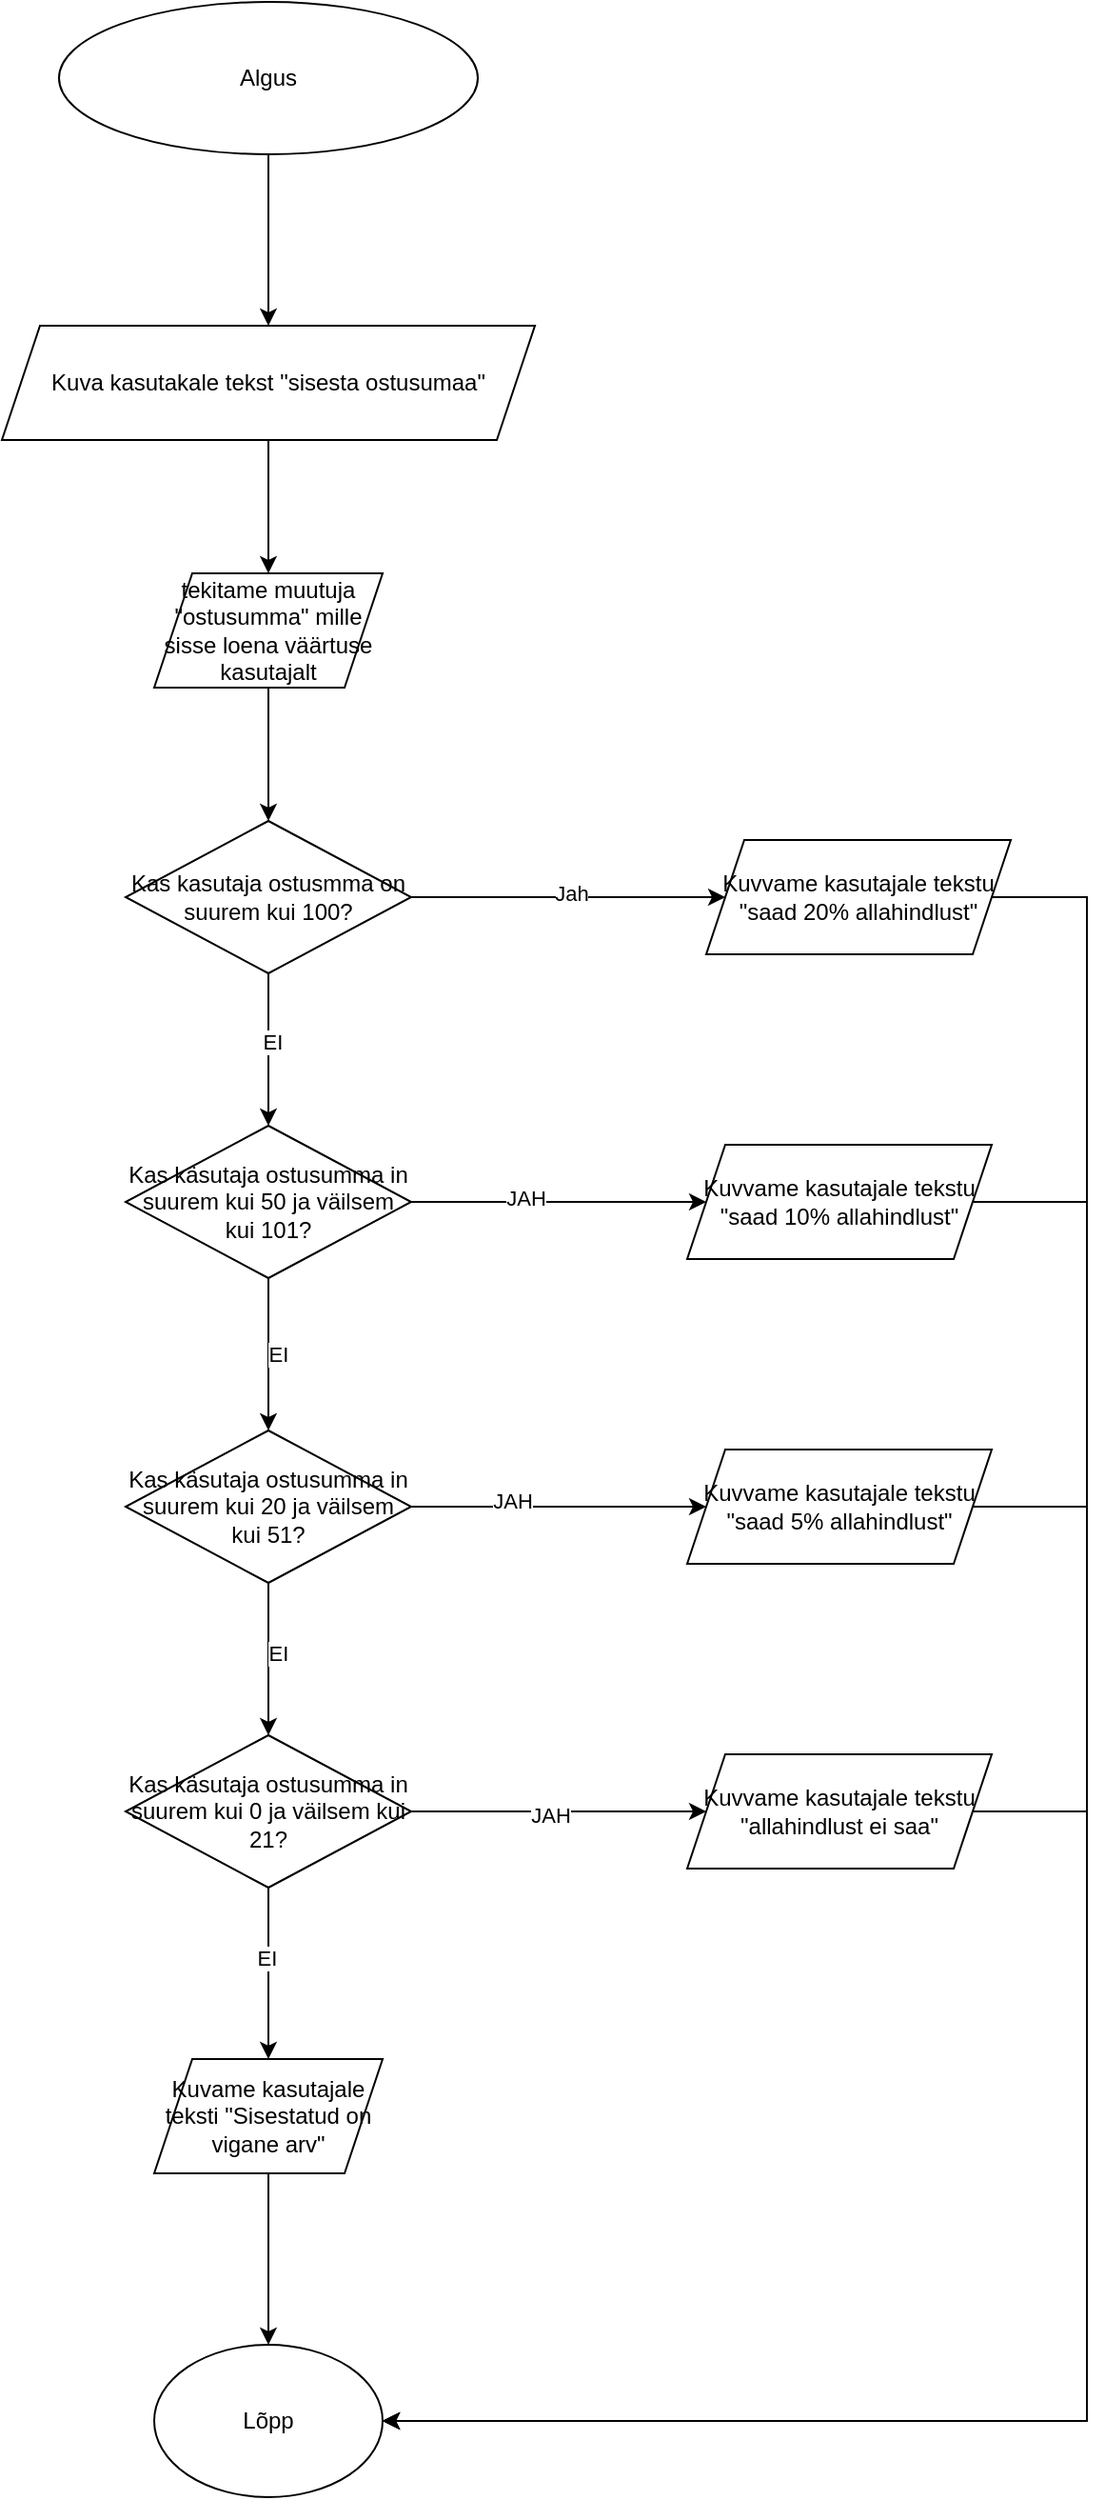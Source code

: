 <mxfile version="28.2.5">
  <diagram name="Leht-1" id="qSZ-RbzQybgsEIOBbJTV">
    <mxGraphModel dx="864" dy="566" grid="1" gridSize="10" guides="1" tooltips="1" connect="1" arrows="1" fold="1" page="1" pageScale="1" pageWidth="3300" pageHeight="4681" math="0" shadow="0">
      <root>
        <mxCell id="0" />
        <mxCell id="1" parent="0" />
        <mxCell id="o0MpBXiyI2VsHDWbYH1j-3" style="edgeStyle=orthogonalEdgeStyle;rounded=0;orthogonalLoop=1;jettySize=auto;html=1;" edge="1" parent="1" source="o0MpBXiyI2VsHDWbYH1j-1" target="o0MpBXiyI2VsHDWbYH1j-2">
          <mxGeometry relative="1" as="geometry" />
        </mxCell>
        <mxCell id="o0MpBXiyI2VsHDWbYH1j-1" value="Algus" style="ellipse;whiteSpace=wrap;html=1;" vertex="1" parent="1">
          <mxGeometry x="400" y="270" width="220" height="80" as="geometry" />
        </mxCell>
        <mxCell id="o0MpBXiyI2VsHDWbYH1j-6" style="edgeStyle=orthogonalEdgeStyle;rounded=0;orthogonalLoop=1;jettySize=auto;html=1;" edge="1" parent="1" source="o0MpBXiyI2VsHDWbYH1j-2" target="o0MpBXiyI2VsHDWbYH1j-5">
          <mxGeometry relative="1" as="geometry" />
        </mxCell>
        <mxCell id="o0MpBXiyI2VsHDWbYH1j-2" value="Kuva kasutakale tekst &quot;sisesta ostusumaa&quot;" style="shape=parallelogram;perimeter=parallelogramPerimeter;whiteSpace=wrap;html=1;fixedSize=1;" vertex="1" parent="1">
          <mxGeometry x="370" y="440" width="280" height="60" as="geometry" />
        </mxCell>
        <mxCell id="o0MpBXiyI2VsHDWbYH1j-18" style="edgeStyle=orthogonalEdgeStyle;rounded=0;orthogonalLoop=1;jettySize=auto;html=1;" edge="1" parent="1" source="o0MpBXiyI2VsHDWbYH1j-5" target="o0MpBXiyI2VsHDWbYH1j-7">
          <mxGeometry relative="1" as="geometry" />
        </mxCell>
        <mxCell id="o0MpBXiyI2VsHDWbYH1j-5" value="tekitame muutuja &quot;ostusumma&quot; mille sisse loena väärtuse kasutajalt" style="shape=parallelogram;perimeter=parallelogramPerimeter;whiteSpace=wrap;html=1;fixedSize=1;" vertex="1" parent="1">
          <mxGeometry x="450" y="570" width="120" height="60" as="geometry" />
        </mxCell>
        <mxCell id="o0MpBXiyI2VsHDWbYH1j-10" style="edgeStyle=orthogonalEdgeStyle;rounded=0;orthogonalLoop=1;jettySize=auto;html=1;" edge="1" parent="1" source="o0MpBXiyI2VsHDWbYH1j-7" target="o0MpBXiyI2VsHDWbYH1j-9">
          <mxGeometry relative="1" as="geometry" />
        </mxCell>
        <mxCell id="o0MpBXiyI2VsHDWbYH1j-11" value="Jah" style="edgeLabel;html=1;align=center;verticalAlign=middle;resizable=0;points=[];" vertex="1" connectable="0" parent="o0MpBXiyI2VsHDWbYH1j-10">
          <mxGeometry x="0.012" y="2" relative="1" as="geometry">
            <mxPoint as="offset" />
          </mxGeometry>
        </mxCell>
        <mxCell id="o0MpBXiyI2VsHDWbYH1j-13" value="" style="edgeStyle=orthogonalEdgeStyle;rounded=0;orthogonalLoop=1;jettySize=auto;html=1;" edge="1" parent="1" source="o0MpBXiyI2VsHDWbYH1j-7" target="o0MpBXiyI2VsHDWbYH1j-12">
          <mxGeometry relative="1" as="geometry" />
        </mxCell>
        <mxCell id="o0MpBXiyI2VsHDWbYH1j-16" value="EI" style="edgeLabel;html=1;align=center;verticalAlign=middle;resizable=0;points=[];" vertex="1" connectable="0" parent="o0MpBXiyI2VsHDWbYH1j-13">
          <mxGeometry x="-0.1" y="2" relative="1" as="geometry">
            <mxPoint as="offset" />
          </mxGeometry>
        </mxCell>
        <mxCell id="o0MpBXiyI2VsHDWbYH1j-7" value="Kas kasutaja ostusmma on suurem kui 100?" style="rhombus;whiteSpace=wrap;html=1;" vertex="1" parent="1">
          <mxGeometry x="435" y="700" width="150" height="80" as="geometry" />
        </mxCell>
        <mxCell id="o0MpBXiyI2VsHDWbYH1j-41" style="edgeStyle=orthogonalEdgeStyle;rounded=0;orthogonalLoop=1;jettySize=auto;html=1;entryX=1;entryY=0.5;entryDx=0;entryDy=0;" edge="1" parent="1" source="o0MpBXiyI2VsHDWbYH1j-9" target="o0MpBXiyI2VsHDWbYH1j-35">
          <mxGeometry relative="1" as="geometry">
            <Array as="points">
              <mxPoint x="940" y="740" />
              <mxPoint x="940" y="1540" />
            </Array>
          </mxGeometry>
        </mxCell>
        <mxCell id="o0MpBXiyI2VsHDWbYH1j-9" value="Kuvvame kasutajale tekstu &quot;saad 20% allahindlust&quot;" style="shape=parallelogram;perimeter=parallelogramPerimeter;whiteSpace=wrap;html=1;fixedSize=1;" vertex="1" parent="1">
          <mxGeometry x="740" y="710" width="160" height="60" as="geometry" />
        </mxCell>
        <mxCell id="o0MpBXiyI2VsHDWbYH1j-15" style="edgeStyle=orthogonalEdgeStyle;rounded=0;orthogonalLoop=1;jettySize=auto;html=1;" edge="1" parent="1" source="o0MpBXiyI2VsHDWbYH1j-12" target="o0MpBXiyI2VsHDWbYH1j-14">
          <mxGeometry relative="1" as="geometry" />
        </mxCell>
        <mxCell id="o0MpBXiyI2VsHDWbYH1j-23" value="JAH" style="edgeLabel;html=1;align=center;verticalAlign=middle;resizable=0;points=[];" vertex="1" connectable="0" parent="o0MpBXiyI2VsHDWbYH1j-15">
          <mxGeometry x="-0.225" y="2" relative="1" as="geometry">
            <mxPoint as="offset" />
          </mxGeometry>
        </mxCell>
        <mxCell id="o0MpBXiyI2VsHDWbYH1j-20" value="" style="edgeStyle=orthogonalEdgeStyle;rounded=0;orthogonalLoop=1;jettySize=auto;html=1;" edge="1" parent="1" source="o0MpBXiyI2VsHDWbYH1j-12" target="o0MpBXiyI2VsHDWbYH1j-19">
          <mxGeometry relative="1" as="geometry" />
        </mxCell>
        <mxCell id="o0MpBXiyI2VsHDWbYH1j-24" value="EI" style="edgeLabel;html=1;align=center;verticalAlign=middle;resizable=0;points=[];" vertex="1" connectable="0" parent="o0MpBXiyI2VsHDWbYH1j-20">
          <mxGeometry y="5" relative="1" as="geometry">
            <mxPoint as="offset" />
          </mxGeometry>
        </mxCell>
        <mxCell id="o0MpBXiyI2VsHDWbYH1j-12" value="Kas käsutaja ostusumma in suurem kui 50 ja väilsem kui 101?" style="rhombus;whiteSpace=wrap;html=1;" vertex="1" parent="1">
          <mxGeometry x="435" y="860" width="150" height="80" as="geometry" />
        </mxCell>
        <mxCell id="o0MpBXiyI2VsHDWbYH1j-39" style="edgeStyle=orthogonalEdgeStyle;rounded=0;orthogonalLoop=1;jettySize=auto;html=1;entryX=1;entryY=0.5;entryDx=0;entryDy=0;" edge="1" parent="1" source="o0MpBXiyI2VsHDWbYH1j-14" target="o0MpBXiyI2VsHDWbYH1j-35">
          <mxGeometry relative="1" as="geometry">
            <Array as="points">
              <mxPoint x="940" y="900" />
              <mxPoint x="940" y="1540" />
            </Array>
          </mxGeometry>
        </mxCell>
        <mxCell id="o0MpBXiyI2VsHDWbYH1j-14" value="Kuvvame kasutajale tekstu &quot;saad 10% allahindlust&quot;" style="shape=parallelogram;perimeter=parallelogramPerimeter;whiteSpace=wrap;html=1;fixedSize=1;" vertex="1" parent="1">
          <mxGeometry x="730" y="870" width="160" height="60" as="geometry" />
        </mxCell>
        <mxCell id="o0MpBXiyI2VsHDWbYH1j-22" style="edgeStyle=orthogonalEdgeStyle;rounded=0;orthogonalLoop=1;jettySize=auto;html=1;" edge="1" parent="1" source="o0MpBXiyI2VsHDWbYH1j-19" target="o0MpBXiyI2VsHDWbYH1j-21">
          <mxGeometry relative="1" as="geometry" />
        </mxCell>
        <mxCell id="o0MpBXiyI2VsHDWbYH1j-25" value="JAH" style="edgeLabel;html=1;align=center;verticalAlign=middle;resizable=0;points=[];" vertex="1" connectable="0" parent="o0MpBXiyI2VsHDWbYH1j-22">
          <mxGeometry x="-0.325" y="3" relative="1" as="geometry">
            <mxPoint as="offset" />
          </mxGeometry>
        </mxCell>
        <mxCell id="o0MpBXiyI2VsHDWbYH1j-27" value="" style="edgeStyle=orthogonalEdgeStyle;rounded=0;orthogonalLoop=1;jettySize=auto;html=1;" edge="1" parent="1" source="o0MpBXiyI2VsHDWbYH1j-19" target="o0MpBXiyI2VsHDWbYH1j-26">
          <mxGeometry relative="1" as="geometry" />
        </mxCell>
        <mxCell id="o0MpBXiyI2VsHDWbYH1j-31" value="EI" style="edgeLabel;html=1;align=center;verticalAlign=middle;resizable=0;points=[];" vertex="1" connectable="0" parent="o0MpBXiyI2VsHDWbYH1j-27">
          <mxGeometry x="-0.075" y="5" relative="1" as="geometry">
            <mxPoint as="offset" />
          </mxGeometry>
        </mxCell>
        <mxCell id="o0MpBXiyI2VsHDWbYH1j-19" value="Kas käsutaja ostusumma in suurem kui 20 ja väilsem kui 51?" style="rhombus;whiteSpace=wrap;html=1;" vertex="1" parent="1">
          <mxGeometry x="435" y="1020" width="150" height="80" as="geometry" />
        </mxCell>
        <mxCell id="o0MpBXiyI2VsHDWbYH1j-38" style="edgeStyle=orthogonalEdgeStyle;rounded=0;orthogonalLoop=1;jettySize=auto;html=1;entryX=1;entryY=0.5;entryDx=0;entryDy=0;" edge="1" parent="1" source="o0MpBXiyI2VsHDWbYH1j-21" target="o0MpBXiyI2VsHDWbYH1j-35">
          <mxGeometry relative="1" as="geometry">
            <Array as="points">
              <mxPoint x="940" y="1060" />
              <mxPoint x="940" y="1540" />
            </Array>
          </mxGeometry>
        </mxCell>
        <mxCell id="o0MpBXiyI2VsHDWbYH1j-21" value="Kuvvame kasutajale tekstu &quot;saad 5% allahindlust&quot;" style="shape=parallelogram;perimeter=parallelogramPerimeter;whiteSpace=wrap;html=1;fixedSize=1;" vertex="1" parent="1">
          <mxGeometry x="730" y="1030" width="160" height="60" as="geometry" />
        </mxCell>
        <mxCell id="o0MpBXiyI2VsHDWbYH1j-29" style="edgeStyle=orthogonalEdgeStyle;rounded=0;orthogonalLoop=1;jettySize=auto;html=1;entryX=0;entryY=0.5;entryDx=0;entryDy=0;" edge="1" parent="1" source="o0MpBXiyI2VsHDWbYH1j-26" target="o0MpBXiyI2VsHDWbYH1j-28">
          <mxGeometry relative="1" as="geometry" />
        </mxCell>
        <mxCell id="o0MpBXiyI2VsHDWbYH1j-30" value="JAH" style="edgeLabel;html=1;align=center;verticalAlign=middle;resizable=0;points=[];" vertex="1" connectable="0" parent="o0MpBXiyI2VsHDWbYH1j-29">
          <mxGeometry x="-0.062" y="-2" relative="1" as="geometry">
            <mxPoint as="offset" />
          </mxGeometry>
        </mxCell>
        <mxCell id="o0MpBXiyI2VsHDWbYH1j-33" style="edgeStyle=orthogonalEdgeStyle;rounded=0;orthogonalLoop=1;jettySize=auto;html=1;" edge="1" parent="1" source="o0MpBXiyI2VsHDWbYH1j-26" target="o0MpBXiyI2VsHDWbYH1j-32">
          <mxGeometry relative="1" as="geometry" />
        </mxCell>
        <mxCell id="o0MpBXiyI2VsHDWbYH1j-34" value="EI" style="edgeLabel;html=1;align=center;verticalAlign=middle;resizable=0;points=[];" vertex="1" connectable="0" parent="o0MpBXiyI2VsHDWbYH1j-33">
          <mxGeometry x="-0.178" y="-1" relative="1" as="geometry">
            <mxPoint as="offset" />
          </mxGeometry>
        </mxCell>
        <mxCell id="o0MpBXiyI2VsHDWbYH1j-26" value="Kas käsutaja ostusumma in suurem kui 0 ja väilsem kui 21?" style="rhombus;whiteSpace=wrap;html=1;" vertex="1" parent="1">
          <mxGeometry x="435" y="1180" width="150" height="80" as="geometry" />
        </mxCell>
        <mxCell id="o0MpBXiyI2VsHDWbYH1j-37" style="edgeStyle=orthogonalEdgeStyle;rounded=0;orthogonalLoop=1;jettySize=auto;html=1;entryX=1;entryY=0.5;entryDx=0;entryDy=0;" edge="1" parent="1" source="o0MpBXiyI2VsHDWbYH1j-28" target="o0MpBXiyI2VsHDWbYH1j-35">
          <mxGeometry relative="1" as="geometry">
            <mxPoint x="930" y="1560" as="targetPoint" />
            <Array as="points">
              <mxPoint x="940" y="1220" />
              <mxPoint x="940" y="1540" />
            </Array>
          </mxGeometry>
        </mxCell>
        <mxCell id="o0MpBXiyI2VsHDWbYH1j-28" value="Kuvvame kasutajale tekstu &quot;allahindlust ei saa&quot;" style="shape=parallelogram;perimeter=parallelogramPerimeter;whiteSpace=wrap;html=1;fixedSize=1;" vertex="1" parent="1">
          <mxGeometry x="730" y="1190" width="160" height="60" as="geometry" />
        </mxCell>
        <mxCell id="o0MpBXiyI2VsHDWbYH1j-36" style="edgeStyle=orthogonalEdgeStyle;rounded=0;orthogonalLoop=1;jettySize=auto;html=1;" edge="1" parent="1" source="o0MpBXiyI2VsHDWbYH1j-32" target="o0MpBXiyI2VsHDWbYH1j-35">
          <mxGeometry relative="1" as="geometry" />
        </mxCell>
        <mxCell id="o0MpBXiyI2VsHDWbYH1j-32" value="Kuvame kasutajale teksti &quot;Sisestatud on vigane arv&quot;" style="shape=parallelogram;perimeter=parallelogramPerimeter;whiteSpace=wrap;html=1;fixedSize=1;" vertex="1" parent="1">
          <mxGeometry x="450" y="1350" width="120" height="60" as="geometry" />
        </mxCell>
        <mxCell id="o0MpBXiyI2VsHDWbYH1j-35" value="Lõpp" style="ellipse;whiteSpace=wrap;html=1;" vertex="1" parent="1">
          <mxGeometry x="450" y="1500" width="120" height="80" as="geometry" />
        </mxCell>
      </root>
    </mxGraphModel>
  </diagram>
</mxfile>
